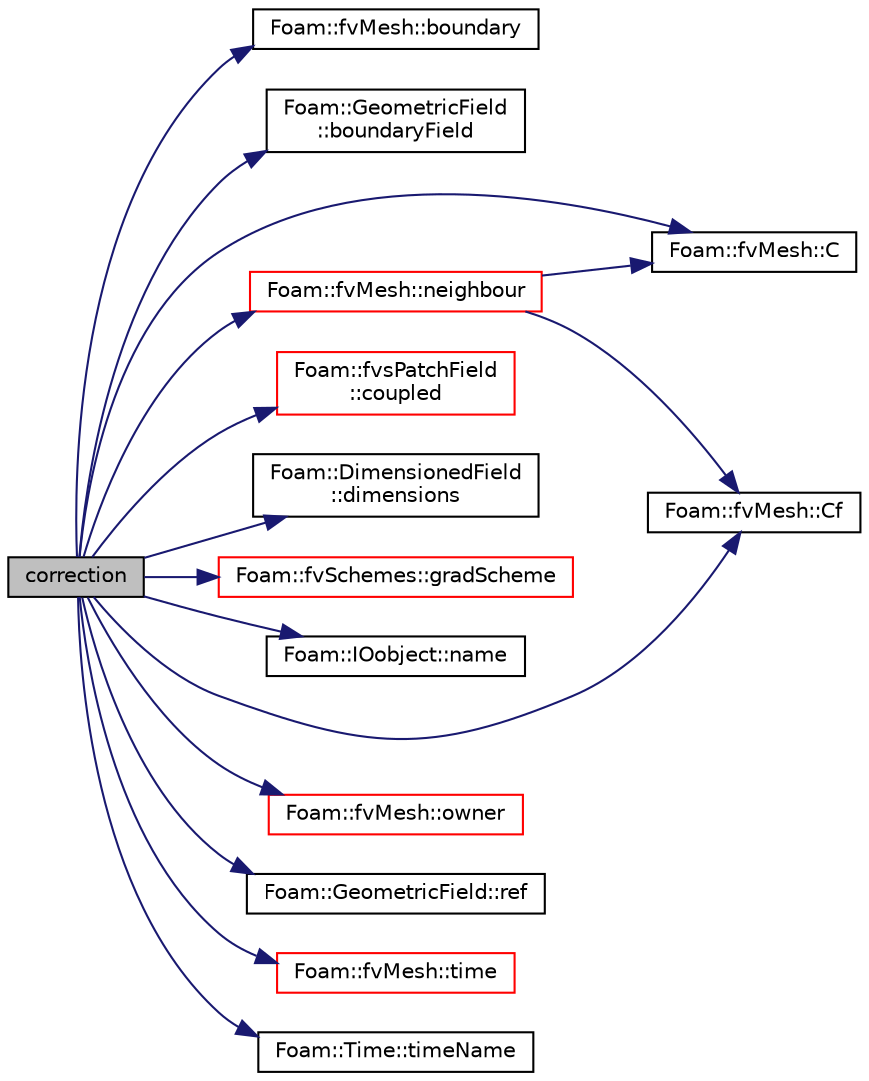 digraph "correction"
{
  bgcolor="transparent";
  edge [fontname="Helvetica",fontsize="10",labelfontname="Helvetica",labelfontsize="10"];
  node [fontname="Helvetica",fontsize="10",shape=record];
  rankdir="LR";
  Node622 [label="correction",height=0.2,width=0.4,color="black", fillcolor="grey75", style="filled", fontcolor="black"];
  Node622 -> Node623 [color="midnightblue",fontsize="10",style="solid",fontname="Helvetica"];
  Node623 [label="Foam::fvMesh::boundary",height=0.2,width=0.4,color="black",URL="$a23593.html#a1fc8b179063cf5d6805da64ff1975126",tooltip="Return reference to boundary mesh. "];
  Node622 -> Node624 [color="midnightblue",fontsize="10",style="solid",fontname="Helvetica"];
  Node624 [label="Foam::GeometricField\l::boundaryField",height=0.2,width=0.4,color="black",URL="$a23249.html#a9ff7de36fba06b4f4f77a75142ad72b6",tooltip="Return const-reference to the boundary field. "];
  Node622 -> Node625 [color="midnightblue",fontsize="10",style="solid",fontname="Helvetica"];
  Node625 [label="Foam::fvMesh::C",height=0.2,width=0.4,color="black",URL="$a23593.html#a0fbf3f470cb51bdbb754bf72e736ae12",tooltip="Return cell centres as volVectorField. "];
  Node622 -> Node626 [color="midnightblue",fontsize="10",style="solid",fontname="Helvetica"];
  Node626 [label="Foam::fvMesh::Cf",height=0.2,width=0.4,color="black",URL="$a23593.html#a83a34d2eddd1b5829f93a6c08200112c",tooltip="Return face centres as surfaceVectorField. "];
  Node622 -> Node627 [color="midnightblue",fontsize="10",style="solid",fontname="Helvetica"];
  Node627 [label="Foam::fvsPatchField\l::coupled",height=0.2,width=0.4,color="red",URL="$a23241.html#a39c01db0e66d00fe0621a0c7e5fc4ead",tooltip="Return true if this patch field is coupled. "];
  Node622 -> Node693 [color="midnightblue",fontsize="10",style="solid",fontname="Helvetica"];
  Node693 [label="Foam::DimensionedField\l::dimensions",height=0.2,width=0.4,color="black",URL="$a27497.html#a512673c2674ca2d38885f1bb5f6994fb",tooltip="Return dimensions. "];
  Node622 -> Node694 [color="midnightblue",fontsize="10",style="solid",fontname="Helvetica"];
  Node694 [label="Foam::fvSchemes::gradScheme",height=0.2,width=0.4,color="red",URL="$a23345.html#af78af9cefeacf8734e57c32469a83fd7"];
  Node622 -> Node712 [color="midnightblue",fontsize="10",style="solid",fontname="Helvetica"];
  Node712 [label="Foam::IOobject::name",height=0.2,width=0.4,color="black",URL="$a27249.html#acc80e00a8ac919288fb55bd14cc88bf6",tooltip="Return name. "];
  Node622 -> Node718 [color="midnightblue",fontsize="10",style="solid",fontname="Helvetica"];
  Node718 [label="Foam::fvMesh::neighbour",height=0.2,width=0.4,color="red",URL="$a23593.html#aab1a7f2af09b33005a527e107c7b3fad",tooltip="Internal face neighbour. "];
  Node718 -> Node625 [color="midnightblue",fontsize="10",style="solid",fontname="Helvetica"];
  Node718 -> Node626 [color="midnightblue",fontsize="10",style="solid",fontname="Helvetica"];
  Node622 -> Node715 [color="midnightblue",fontsize="10",style="solid",fontname="Helvetica"];
  Node715 [label="Foam::fvMesh::owner",height=0.2,width=0.4,color="red",URL="$a23593.html#a16e7eb254c4fd2d1d7ac4d5d71f6c9f9",tooltip="Internal face owner. "];
  Node622 -> Node922 [color="midnightblue",fontsize="10",style="solid",fontname="Helvetica"];
  Node922 [label="Foam::GeometricField::ref",height=0.2,width=0.4,color="black",URL="$a23249.html#a08b047935717956ddaa7d514f9b65d4e",tooltip="Return a reference to the dimensioned internal field. "];
  Node622 -> Node747 [color="midnightblue",fontsize="10",style="solid",fontname="Helvetica"];
  Node747 [label="Foam::fvMesh::time",height=0.2,width=0.4,color="red",URL="$a23593.html#a0d94096809fe3376b29a2a29ca11bb18",tooltip="Return the top-level database. "];
  Node622 -> Node923 [color="midnightblue",fontsize="10",style="solid",fontname="Helvetica"];
  Node923 [label="Foam::Time::timeName",height=0.2,width=0.4,color="black",URL="$a27457.html#a5ae6a110de1b22323e19a46943c7f0c1",tooltip="Return time name of given scalar time. "];
}
